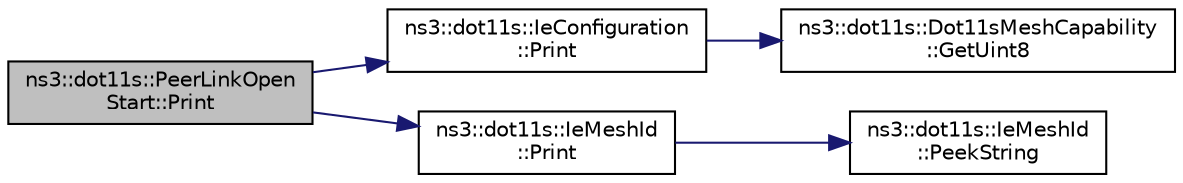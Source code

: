digraph "ns3::dot11s::PeerLinkOpenStart::Print"
{
 // LATEX_PDF_SIZE
  edge [fontname="Helvetica",fontsize="10",labelfontname="Helvetica",labelfontsize="10"];
  node [fontname="Helvetica",fontsize="10",shape=record];
  rankdir="LR";
  Node1 [label="ns3::dot11s::PeerLinkOpen\lStart::Print",height=0.2,width=0.4,color="black", fillcolor="grey75", style="filled", fontcolor="black",tooltip=" "];
  Node1 -> Node2 [color="midnightblue",fontsize="10",style="solid",fontname="Helvetica"];
  Node2 [label="ns3::dot11s::IeConfiguration\l::Print",height=0.2,width=0.4,color="black", fillcolor="white", style="filled",URL="$classns3_1_1dot11s_1_1_ie_configuration.html#a9f4404ee2c804df4f60b5560076d61a5",tooltip="Generate human-readable form of IE."];
  Node2 -> Node3 [color="midnightblue",fontsize="10",style="solid",fontname="Helvetica"];
  Node3 [label="ns3::dot11s::Dot11sMeshCapability\l::GetUint8",height=0.2,width=0.4,color="black", fillcolor="white", style="filled",URL="$classns3_1_1dot11s_1_1_dot11s_mesh_capability.html#a460ecefd65643e20fca36d8019ae721a",tooltip="The Mesh Capability is expressed in terms of 8 single bit fields."];
  Node1 -> Node4 [color="midnightblue",fontsize="10",style="solid",fontname="Helvetica"];
  Node4 [label="ns3::dot11s::IeMeshId\l::Print",height=0.2,width=0.4,color="black", fillcolor="white", style="filled",URL="$classns3_1_1dot11s_1_1_ie_mesh_id.html#aecfcbe2c7a39579fce57fa71b6a9f71d",tooltip="Generate human-readable form of IE."];
  Node4 -> Node5 [color="midnightblue",fontsize="10",style="solid",fontname="Helvetica"];
  Node5 [label="ns3::dot11s::IeMeshId\l::PeekString",height=0.2,width=0.4,color="black", fillcolor="white", style="filled",URL="$classns3_1_1dot11s_1_1_ie_mesh_id.html#a416a21b73d583fe5f9c7948e428c0493",tooltip="Peek the IeMeshId as a string value."];
}
